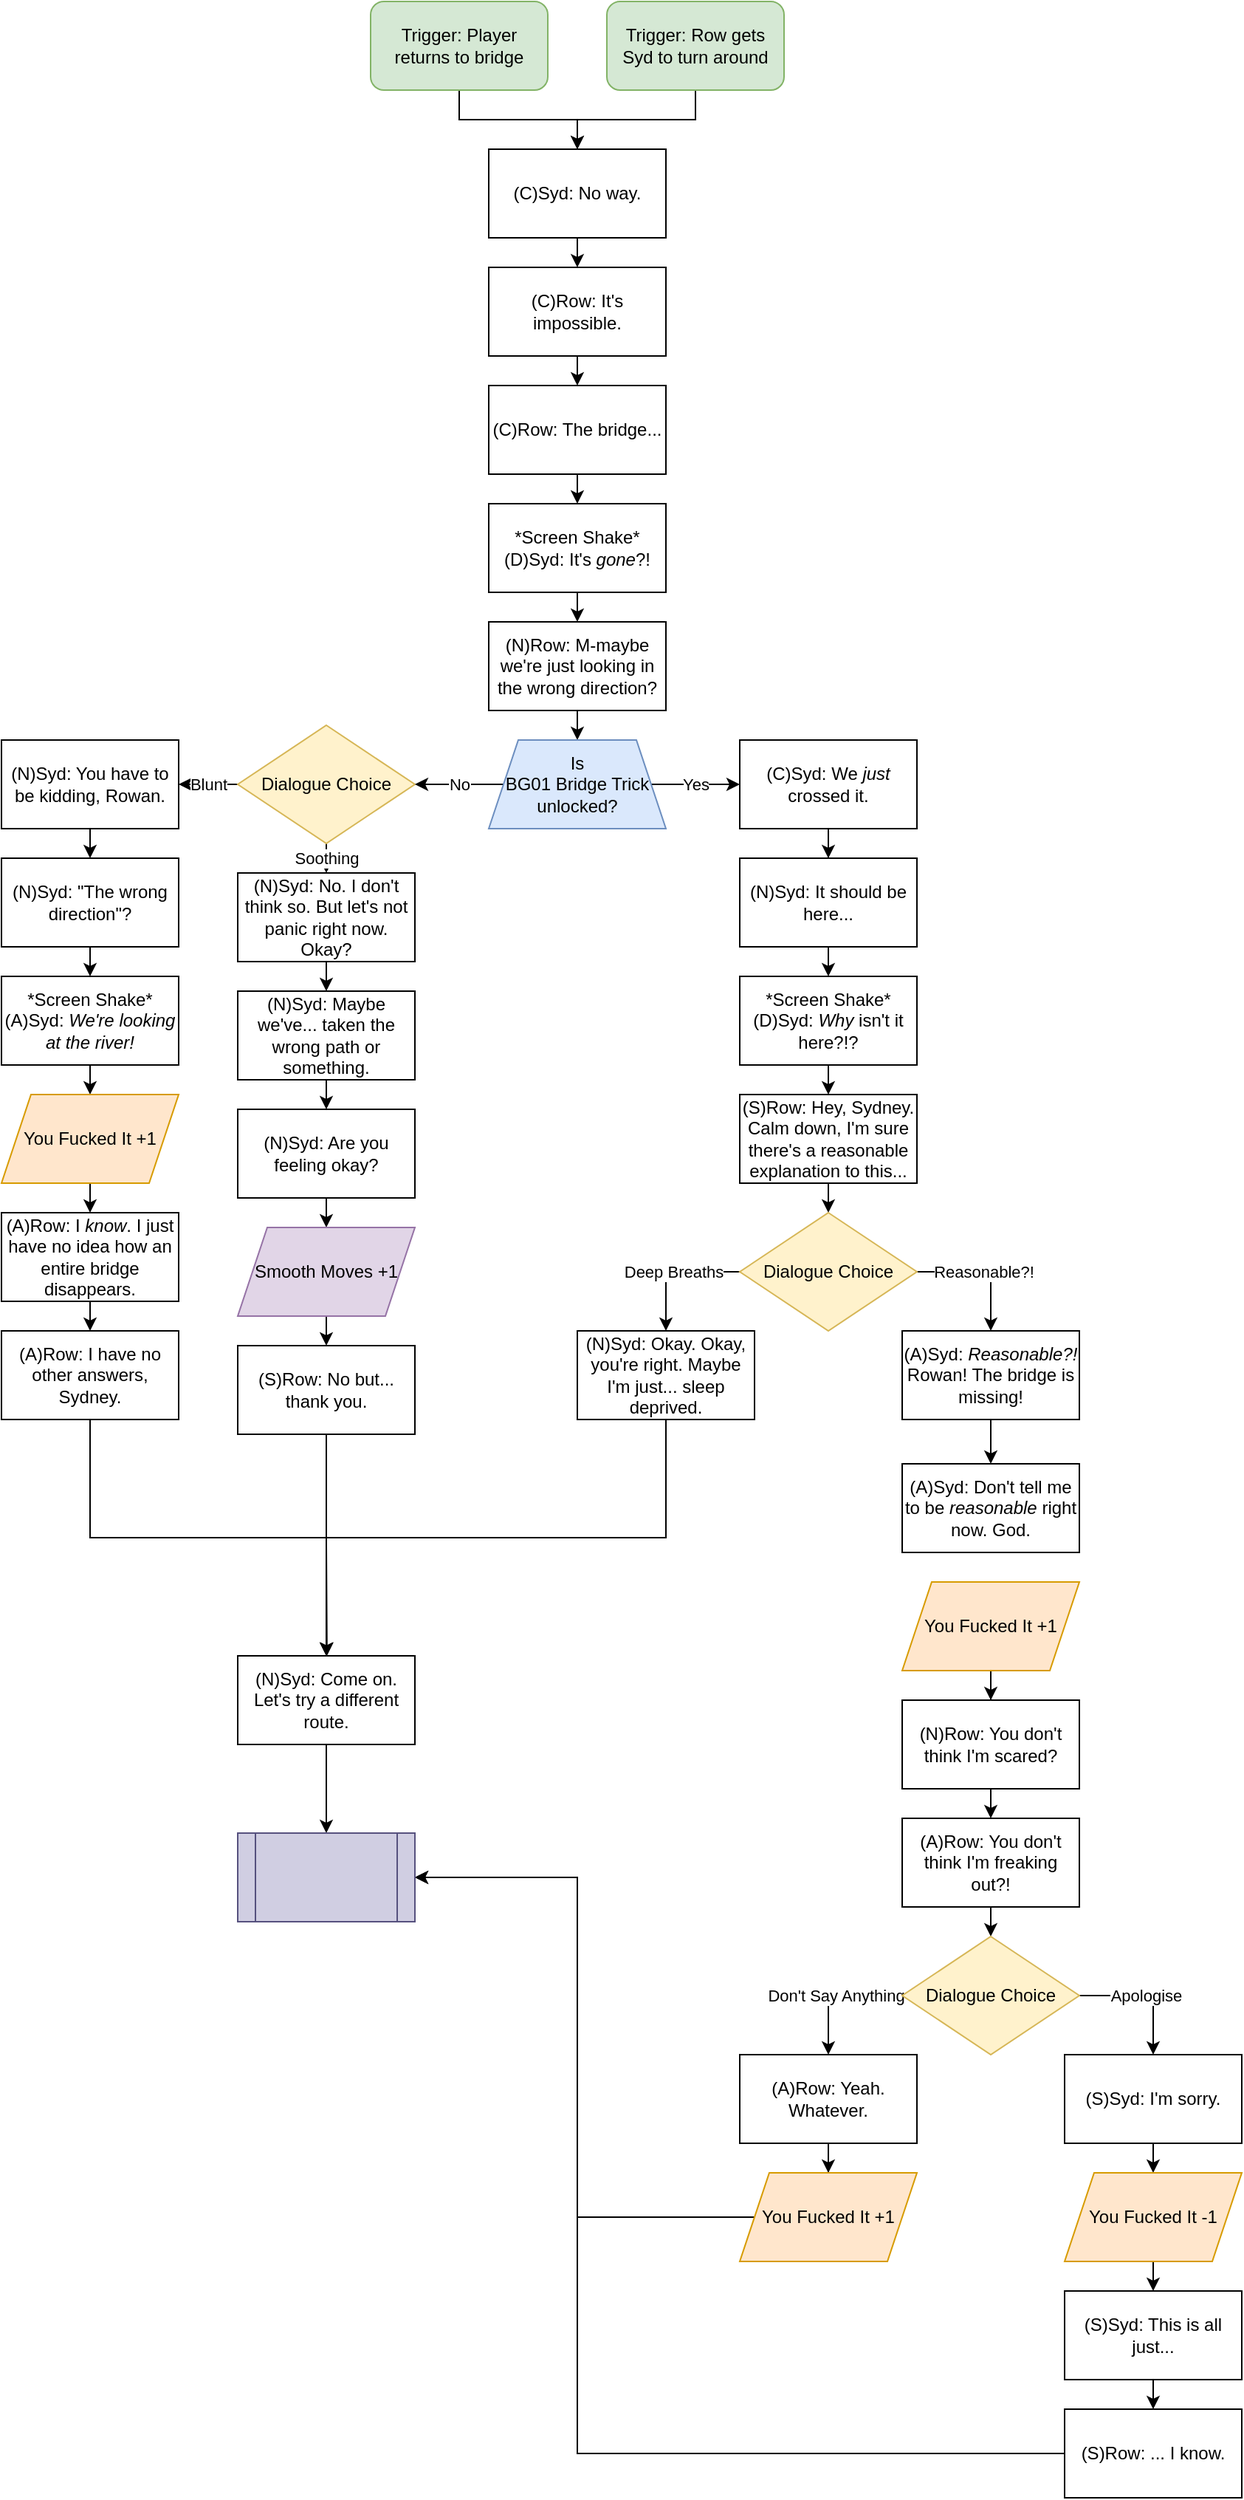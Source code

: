 <mxfile version="19.0.3" type="github"><diagram id="9kjxsSzBzSPPYm4meUas" name="Page-1"><mxGraphModel dx="2181" dy="743" grid="1" gridSize="10" guides="1" tooltips="1" connect="1" arrows="1" fold="1" page="1" pageScale="1" pageWidth="827" pageHeight="1169" math="0" shadow="0"><root><mxCell id="0"/><mxCell id="1" parent="0"/><mxCell id="xTz2qVZ7E3CjBbWI0PWP-5" style="edgeStyle=orthogonalEdgeStyle;rounded=0;orthogonalLoop=1;jettySize=auto;html=1;exitX=0.5;exitY=1;exitDx=0;exitDy=0;" parent="1" source="xTz2qVZ7E3CjBbWI0PWP-1" target="xTz2qVZ7E3CjBbWI0PWP-3" edge="1"><mxGeometry relative="1" as="geometry"/></mxCell><mxCell id="xTz2qVZ7E3CjBbWI0PWP-1" value="Trigger: Player returns to bridge" style="rounded=1;whiteSpace=wrap;html=1;fillColor=#d5e8d4;strokeColor=#82b366;" parent="1" vertex="1"><mxGeometry x="120" y="40" width="120" height="60" as="geometry"/></mxCell><mxCell id="xTz2qVZ7E3CjBbWI0PWP-7" style="edgeStyle=orthogonalEdgeStyle;rounded=0;orthogonalLoop=1;jettySize=auto;html=1;exitX=0.5;exitY=1;exitDx=0;exitDy=0;entryX=0.5;entryY=0;entryDx=0;entryDy=0;" parent="1" source="xTz2qVZ7E3CjBbWI0PWP-2" target="xTz2qVZ7E3CjBbWI0PWP-3" edge="1"><mxGeometry relative="1" as="geometry"/></mxCell><mxCell id="xTz2qVZ7E3CjBbWI0PWP-2" value="Trigger: Row gets Syd to turn around" style="rounded=1;whiteSpace=wrap;html=1;fillColor=#d5e8d4;strokeColor=#82b366;" parent="1" vertex="1"><mxGeometry x="280" y="40" width="120" height="60" as="geometry"/></mxCell><mxCell id="JfqWmqjablxnrraqIKSU-7" style="edgeStyle=orthogonalEdgeStyle;rounded=0;orthogonalLoop=1;jettySize=auto;html=1;exitX=0.5;exitY=1;exitDx=0;exitDy=0;entryX=0.5;entryY=0;entryDx=0;entryDy=0;" edge="1" parent="1" source="xTz2qVZ7E3CjBbWI0PWP-3" target="xTz2qVZ7E3CjBbWI0PWP-8"><mxGeometry relative="1" as="geometry"/></mxCell><mxCell id="xTz2qVZ7E3CjBbWI0PWP-3" value="(C)Syd: No way." style="rounded=0;whiteSpace=wrap;html=1;" parent="1" vertex="1"><mxGeometry x="200" y="140" width="120" height="60" as="geometry"/></mxCell><mxCell id="JfqWmqjablxnrraqIKSU-8" style="edgeStyle=orthogonalEdgeStyle;rounded=0;orthogonalLoop=1;jettySize=auto;html=1;exitX=0.5;exitY=1;exitDx=0;exitDy=0;entryX=0.5;entryY=0;entryDx=0;entryDy=0;" edge="1" parent="1" source="xTz2qVZ7E3CjBbWI0PWP-8" target="xTz2qVZ7E3CjBbWI0PWP-16"><mxGeometry relative="1" as="geometry"/></mxCell><mxCell id="xTz2qVZ7E3CjBbWI0PWP-8" value="(C)Row: It's impossible." style="rounded=0;whiteSpace=wrap;html=1;" parent="1" vertex="1"><mxGeometry x="200" y="220" width="120" height="60" as="geometry"/></mxCell><mxCell id="JfqWmqjablxnrraqIKSU-12" style="edgeStyle=orthogonalEdgeStyle;rounded=0;orthogonalLoop=1;jettySize=auto;html=1;exitX=0.5;exitY=1;exitDx=0;exitDy=0;entryX=0.5;entryY=0;entryDx=0;entryDy=0;" edge="1" parent="1" source="xTz2qVZ7E3CjBbWI0PWP-9" target="JfqWmqjablxnrraqIKSU-5"><mxGeometry relative="1" as="geometry"/></mxCell><mxCell id="xTz2qVZ7E3CjBbWI0PWP-9" value="(N)Syd: It should be here..." style="rounded=0;whiteSpace=wrap;html=1;" parent="1" vertex="1"><mxGeometry x="370" y="620" width="120" height="60" as="geometry"/></mxCell><mxCell id="JfqWmqjablxnrraqIKSU-3" style="edgeStyle=orthogonalEdgeStyle;rounded=0;orthogonalLoop=1;jettySize=auto;html=1;exitX=0.5;exitY=1;exitDx=0;exitDy=0;" edge="1" parent="1" source="xTz2qVZ7E3CjBbWI0PWP-10" target="xTz2qVZ7E3CjBbWI0PWP-9"><mxGeometry relative="1" as="geometry"/></mxCell><mxCell id="xTz2qVZ7E3CjBbWI0PWP-10" value="(C)Syd: We &lt;i&gt;just&lt;/i&gt; crossed it." style="rounded=0;whiteSpace=wrap;html=1;" parent="1" vertex="1"><mxGeometry x="370" y="540" width="120" height="60" as="geometry"/></mxCell><mxCell id="JfqWmqjablxnrraqIKSU-57" style="edgeStyle=orthogonalEdgeStyle;rounded=0;orthogonalLoop=1;jettySize=auto;html=1;exitX=0.5;exitY=1;exitDx=0;exitDy=0;entryX=0.5;entryY=0;entryDx=0;entryDy=0;" edge="1" parent="1" source="xTz2qVZ7E3CjBbWI0PWP-12" target="JfqWmqjablxnrraqIKSU-55"><mxGeometry relative="1" as="geometry"/></mxCell><mxCell id="xTz2qVZ7E3CjBbWI0PWP-12" value="(N)Syd: No. I don't think so. But let's not panic right now. Okay?" style="rounded=0;whiteSpace=wrap;html=1;" parent="1" vertex="1"><mxGeometry x="30" y="630" width="120" height="60" as="geometry"/></mxCell><mxCell id="JfqWmqjablxnrraqIKSU-46" style="edgeStyle=orthogonalEdgeStyle;rounded=0;orthogonalLoop=1;jettySize=auto;html=1;exitX=0.5;exitY=1;exitDx=0;exitDy=0;entryX=0.5;entryY=0;entryDx=0;entryDy=0;" edge="1" parent="1" source="xTz2qVZ7E3CjBbWI0PWP-13" target="JfqWmqjablxnrraqIKSU-44"><mxGeometry relative="1" as="geometry"/></mxCell><mxCell id="xTz2qVZ7E3CjBbWI0PWP-13" value="(N)Syd: You have to be kidding, Rowan." style="rounded=0;whiteSpace=wrap;html=1;" parent="1" vertex="1"><mxGeometry x="-130" y="540" width="120" height="60" as="geometry"/></mxCell><mxCell id="JfqWmqjablxnrraqIKSU-11" style="edgeStyle=orthogonalEdgeStyle;rounded=0;orthogonalLoop=1;jettySize=auto;html=1;exitX=0.5;exitY=1;exitDx=0;exitDy=0;entryX=0.5;entryY=0;entryDx=0;entryDy=0;" edge="1" parent="1" source="xTz2qVZ7E3CjBbWI0PWP-14" target="xTz2qVZ7E3CjBbWI0PWP-25"><mxGeometry relative="1" as="geometry"/></mxCell><mxCell id="xTz2qVZ7E3CjBbWI0PWP-14" value="(N)Row: M-maybe we're just looking in the wrong direction?" style="rounded=0;whiteSpace=wrap;html=1;" parent="1" vertex="1"><mxGeometry x="200" y="460" width="120" height="60" as="geometry"/></mxCell><mxCell id="JfqWmqjablxnrraqIKSU-10" style="edgeStyle=orthogonalEdgeStyle;rounded=0;orthogonalLoop=1;jettySize=auto;html=1;exitX=0.5;exitY=1;exitDx=0;exitDy=0;entryX=0.5;entryY=0;entryDx=0;entryDy=0;" edge="1" parent="1" source="xTz2qVZ7E3CjBbWI0PWP-15" target="xTz2qVZ7E3CjBbWI0PWP-14"><mxGeometry relative="1" as="geometry"/></mxCell><mxCell id="xTz2qVZ7E3CjBbWI0PWP-15" value="&lt;div&gt;*Screen Shake*&lt;br&gt;&lt;/div&gt;&lt;div&gt;(D)Syd: It's &lt;i&gt;gone&lt;/i&gt;?!&lt;/div&gt;" style="rounded=0;whiteSpace=wrap;html=1;" parent="1" vertex="1"><mxGeometry x="200" y="380" width="120" height="60" as="geometry"/></mxCell><mxCell id="JfqWmqjablxnrraqIKSU-9" style="edgeStyle=orthogonalEdgeStyle;rounded=0;orthogonalLoop=1;jettySize=auto;html=1;exitX=0.5;exitY=1;exitDx=0;exitDy=0;entryX=0.5;entryY=0;entryDx=0;entryDy=0;" edge="1" parent="1" source="xTz2qVZ7E3CjBbWI0PWP-16" target="xTz2qVZ7E3CjBbWI0PWP-15"><mxGeometry relative="1" as="geometry"/></mxCell><mxCell id="xTz2qVZ7E3CjBbWI0PWP-16" value="(C)Row: The bridge..." style="rounded=0;whiteSpace=wrap;html=1;" parent="1" vertex="1"><mxGeometry x="200" y="300" width="120" height="60" as="geometry"/></mxCell><mxCell id="xTz2qVZ7E3CjBbWI0PWP-18" value="Blunt" style="edgeStyle=orthogonalEdgeStyle;rounded=0;orthogonalLoop=1;jettySize=auto;html=1;exitX=0;exitY=0.5;exitDx=0;exitDy=0;entryX=1;entryY=0.5;entryDx=0;entryDy=0;" parent="1" source="xTz2qVZ7E3CjBbWI0PWP-17" target="xTz2qVZ7E3CjBbWI0PWP-13" edge="1"><mxGeometry relative="1" as="geometry"/></mxCell><mxCell id="xTz2qVZ7E3CjBbWI0PWP-19" value="Soothing" style="edgeStyle=orthogonalEdgeStyle;rounded=0;orthogonalLoop=1;jettySize=auto;html=1;exitX=0.5;exitY=1;exitDx=0;exitDy=0;entryX=0.5;entryY=0;entryDx=0;entryDy=0;" parent="1" source="xTz2qVZ7E3CjBbWI0PWP-17" target="xTz2qVZ7E3CjBbWI0PWP-12" edge="1"><mxGeometry relative="1" as="geometry"/></mxCell><mxCell id="xTz2qVZ7E3CjBbWI0PWP-17" value="Dialogue Choice" style="rhombus;whiteSpace=wrap;html=1;fillColor=#fff2cc;strokeColor=#d6b656;" parent="1" vertex="1"><mxGeometry x="30" y="530" width="120" height="80" as="geometry"/></mxCell><mxCell id="JfqWmqjablxnrraqIKSU-1" value="No" style="edgeStyle=orthogonalEdgeStyle;rounded=0;orthogonalLoop=1;jettySize=auto;html=1;exitX=0;exitY=0.5;exitDx=0;exitDy=0;entryX=1;entryY=0.5;entryDx=0;entryDy=0;" edge="1" parent="1" source="xTz2qVZ7E3CjBbWI0PWP-25" target="xTz2qVZ7E3CjBbWI0PWP-17"><mxGeometry relative="1" as="geometry"/></mxCell><mxCell id="JfqWmqjablxnrraqIKSU-2" value="Yes" style="edgeStyle=orthogonalEdgeStyle;rounded=0;orthogonalLoop=1;jettySize=auto;html=1;exitX=1;exitY=0.5;exitDx=0;exitDy=0;entryX=0;entryY=0.5;entryDx=0;entryDy=0;" edge="1" parent="1" source="xTz2qVZ7E3CjBbWI0PWP-25" target="xTz2qVZ7E3CjBbWI0PWP-10"><mxGeometry relative="1" as="geometry"/></mxCell><mxCell id="xTz2qVZ7E3CjBbWI0PWP-25" value="&lt;div&gt;Is &lt;br&gt;&lt;/div&gt;&lt;div&gt;BG01 Bridge Trick unlocked?&lt;/div&gt;" style="shape=trapezoid;perimeter=trapezoidPerimeter;whiteSpace=wrap;html=1;fixedSize=1;fillColor=#dae8fc;strokeColor=#6c8ebf;" parent="1" vertex="1"><mxGeometry x="200" y="540" width="120" height="60" as="geometry"/></mxCell><mxCell id="JfqWmqjablxnrraqIKSU-13" style="edgeStyle=orthogonalEdgeStyle;rounded=0;orthogonalLoop=1;jettySize=auto;html=1;exitX=0.5;exitY=1;exitDx=0;exitDy=0;entryX=0.5;entryY=0;entryDx=0;entryDy=0;" edge="1" parent="1" source="JfqWmqjablxnrraqIKSU-5" target="JfqWmqjablxnrraqIKSU-6"><mxGeometry relative="1" as="geometry"/></mxCell><mxCell id="JfqWmqjablxnrraqIKSU-5" value="&lt;div&gt;*Screen Shake*&lt;/div&gt;&lt;div&gt;(D)Syd: &lt;i&gt;Why&lt;/i&gt; isn't it here?!?&lt;br&gt;&lt;/div&gt;" style="rounded=0;whiteSpace=wrap;html=1;" vertex="1" parent="1"><mxGeometry x="370" y="700" width="120" height="60" as="geometry"/></mxCell><mxCell id="JfqWmqjablxnrraqIKSU-15" style="edgeStyle=orthogonalEdgeStyle;rounded=0;orthogonalLoop=1;jettySize=auto;html=1;exitX=0.5;exitY=1;exitDx=0;exitDy=0;entryX=0.5;entryY=0;entryDx=0;entryDy=0;" edge="1" parent="1" source="JfqWmqjablxnrraqIKSU-6" target="JfqWmqjablxnrraqIKSU-14"><mxGeometry relative="1" as="geometry"/></mxCell><mxCell id="JfqWmqjablxnrraqIKSU-6" value="(S)Row: Hey, Sydney. Calm down, I'm sure there's a reasonable explanation to this..." style="rounded=0;whiteSpace=wrap;html=1;" vertex="1" parent="1"><mxGeometry x="370" y="780" width="120" height="60" as="geometry"/></mxCell><mxCell id="JfqWmqjablxnrraqIKSU-18" value="Reasonable?!" style="edgeStyle=orthogonalEdgeStyle;rounded=0;orthogonalLoop=1;jettySize=auto;html=1;exitX=1;exitY=0.5;exitDx=0;exitDy=0;entryX=0.5;entryY=0;entryDx=0;entryDy=0;" edge="1" parent="1" source="JfqWmqjablxnrraqIKSU-14" target="JfqWmqjablxnrraqIKSU-16"><mxGeometry relative="1" as="geometry"/></mxCell><mxCell id="JfqWmqjablxnrraqIKSU-19" value="Deep Breaths" style="edgeStyle=orthogonalEdgeStyle;rounded=0;orthogonalLoop=1;jettySize=auto;html=1;exitX=0;exitY=0.5;exitDx=0;exitDy=0;entryX=0.5;entryY=0;entryDx=0;entryDy=0;" edge="1" parent="1" source="JfqWmqjablxnrraqIKSU-14" target="JfqWmqjablxnrraqIKSU-17"><mxGeometry relative="1" as="geometry"/></mxCell><mxCell id="JfqWmqjablxnrraqIKSU-14" value="Dialogue Choice" style="rhombus;whiteSpace=wrap;html=1;fillColor=#fff2cc;strokeColor=#d6b656;" vertex="1" parent="1"><mxGeometry x="370" y="860" width="120" height="80" as="geometry"/></mxCell><mxCell id="JfqWmqjablxnrraqIKSU-21" style="edgeStyle=orthogonalEdgeStyle;rounded=0;orthogonalLoop=1;jettySize=auto;html=1;exitX=0.5;exitY=1;exitDx=0;exitDy=0;entryX=0.5;entryY=0;entryDx=0;entryDy=0;" edge="1" parent="1" source="JfqWmqjablxnrraqIKSU-16" target="JfqWmqjablxnrraqIKSU-20"><mxGeometry relative="1" as="geometry"/></mxCell><mxCell id="JfqWmqjablxnrraqIKSU-16" value="(A)Syd: &lt;i&gt;Reasonable?! &lt;/i&gt;Rowan! The bridge is missing!" style="rounded=0;whiteSpace=wrap;html=1;" vertex="1" parent="1"><mxGeometry x="480" y="940" width="120" height="60" as="geometry"/></mxCell><mxCell id="JfqWmqjablxnrraqIKSU-70" style="edgeStyle=orthogonalEdgeStyle;rounded=0;orthogonalLoop=1;jettySize=auto;html=1;exitX=0.5;exitY=1;exitDx=0;exitDy=0;entryX=0.5;entryY=0;entryDx=0;entryDy=0;" edge="1" parent="1" source="JfqWmqjablxnrraqIKSU-17" target="JfqWmqjablxnrraqIKSU-66"><mxGeometry relative="1" as="geometry"/></mxCell><mxCell id="JfqWmqjablxnrraqIKSU-17" value="(N)Syd: Okay. Okay, you're right. Maybe I'm just... sleep deprived." style="rounded=0;whiteSpace=wrap;html=1;" vertex="1" parent="1"><mxGeometry x="260" y="940" width="120" height="60" as="geometry"/></mxCell><mxCell id="JfqWmqjablxnrraqIKSU-20" value="(A)Syd: Don't tell me to be &lt;i&gt;reasonable&lt;/i&gt; right now. God." style="rounded=0;whiteSpace=wrap;html=1;" vertex="1" parent="1"><mxGeometry x="480" y="1030" width="120" height="60" as="geometry"/></mxCell><mxCell id="JfqWmqjablxnrraqIKSU-31" style="edgeStyle=orthogonalEdgeStyle;rounded=0;orthogonalLoop=1;jettySize=auto;html=1;exitX=0.5;exitY=1;exitDx=0;exitDy=0;entryX=0.5;entryY=0;entryDx=0;entryDy=0;" edge="1" parent="1" source="JfqWmqjablxnrraqIKSU-22" target="JfqWmqjablxnrraqIKSU-24"><mxGeometry relative="1" as="geometry"/></mxCell><mxCell id="JfqWmqjablxnrraqIKSU-22" value="(N)Row: You don't think I'm scared?" style="rounded=0;whiteSpace=wrap;html=1;" vertex="1" parent="1"><mxGeometry x="480" y="1190" width="120" height="60" as="geometry"/></mxCell><mxCell id="JfqWmqjablxnrraqIKSU-32" style="edgeStyle=orthogonalEdgeStyle;rounded=0;orthogonalLoop=1;jettySize=auto;html=1;exitX=0.5;exitY=1;exitDx=0;exitDy=0;entryX=0.5;entryY=0;entryDx=0;entryDy=0;" edge="1" parent="1" source="JfqWmqjablxnrraqIKSU-24" target="JfqWmqjablxnrraqIKSU-26"><mxGeometry relative="1" as="geometry"/></mxCell><mxCell id="JfqWmqjablxnrraqIKSU-24" value="(A)Row: You don't think I'm freaking out?!" style="rounded=0;whiteSpace=wrap;html=1;" vertex="1" parent="1"><mxGeometry x="480" y="1270" width="120" height="60" as="geometry"/></mxCell><mxCell id="JfqWmqjablxnrraqIKSU-29" value="Apologise" style="edgeStyle=orthogonalEdgeStyle;rounded=0;orthogonalLoop=1;jettySize=auto;html=1;exitX=1;exitY=0.5;exitDx=0;exitDy=0;entryX=0.5;entryY=0;entryDx=0;entryDy=0;" edge="1" parent="1" source="JfqWmqjablxnrraqIKSU-26" target="JfqWmqjablxnrraqIKSU-27"><mxGeometry relative="1" as="geometry"/></mxCell><mxCell id="JfqWmqjablxnrraqIKSU-30" value="Don't Say Anything" style="edgeStyle=orthogonalEdgeStyle;rounded=0;orthogonalLoop=1;jettySize=auto;html=1;exitX=0;exitY=0.5;exitDx=0;exitDy=0;entryX=0.5;entryY=0;entryDx=0;entryDy=0;" edge="1" parent="1" source="JfqWmqjablxnrraqIKSU-26" target="JfqWmqjablxnrraqIKSU-28"><mxGeometry relative="1" as="geometry"/></mxCell><mxCell id="JfqWmqjablxnrraqIKSU-26" value="Dialogue Choice" style="rhombus;whiteSpace=wrap;html=1;fillColor=#fff2cc;strokeColor=#d6b656;" vertex="1" parent="1"><mxGeometry x="480" y="1350" width="120" height="80" as="geometry"/></mxCell><mxCell id="JfqWmqjablxnrraqIKSU-37" style="edgeStyle=orthogonalEdgeStyle;rounded=0;orthogonalLoop=1;jettySize=auto;html=1;exitX=0.5;exitY=1;exitDx=0;exitDy=0;entryX=0.5;entryY=0;entryDx=0;entryDy=0;" edge="1" parent="1" source="JfqWmqjablxnrraqIKSU-27" target="JfqWmqjablxnrraqIKSU-36"><mxGeometry relative="1" as="geometry"/></mxCell><mxCell id="JfqWmqjablxnrraqIKSU-27" value="(S)Syd: I'm sorry." style="rounded=0;whiteSpace=wrap;html=1;" vertex="1" parent="1"><mxGeometry x="590" y="1430" width="120" height="60" as="geometry"/></mxCell><mxCell id="JfqWmqjablxnrraqIKSU-43" style="edgeStyle=orthogonalEdgeStyle;rounded=0;orthogonalLoop=1;jettySize=auto;html=1;exitX=0.5;exitY=1;exitDx=0;exitDy=0;" edge="1" parent="1" source="JfqWmqjablxnrraqIKSU-28" target="JfqWmqjablxnrraqIKSU-42"><mxGeometry relative="1" as="geometry"/></mxCell><mxCell id="JfqWmqjablxnrraqIKSU-28" value="(A)Row: Yeah. Whatever." style="rounded=0;whiteSpace=wrap;html=1;" vertex="1" parent="1"><mxGeometry x="370" y="1430" width="120" height="60" as="geometry"/></mxCell><mxCell id="JfqWmqjablxnrraqIKSU-35" style="edgeStyle=orthogonalEdgeStyle;rounded=0;orthogonalLoop=1;jettySize=auto;html=1;exitX=0.5;exitY=1;exitDx=0;exitDy=0;" edge="1" parent="1" source="JfqWmqjablxnrraqIKSU-34" target="JfqWmqjablxnrraqIKSU-22"><mxGeometry relative="1" as="geometry"/></mxCell><mxCell id="JfqWmqjablxnrraqIKSU-34" value="You Fucked It +1" style="shape=parallelogram;perimeter=parallelogramPerimeter;whiteSpace=wrap;html=1;fixedSize=1;fillColor=#ffe6cc;strokeColor=#d79b00;" vertex="1" parent="1"><mxGeometry x="480" y="1110" width="120" height="60" as="geometry"/></mxCell><mxCell id="JfqWmqjablxnrraqIKSU-39" style="edgeStyle=orthogonalEdgeStyle;rounded=0;orthogonalLoop=1;jettySize=auto;html=1;exitX=0.5;exitY=1;exitDx=0;exitDy=0;entryX=0.5;entryY=0;entryDx=0;entryDy=0;" edge="1" parent="1" source="JfqWmqjablxnrraqIKSU-36" target="JfqWmqjablxnrraqIKSU-38"><mxGeometry relative="1" as="geometry"/></mxCell><mxCell id="JfqWmqjablxnrraqIKSU-36" value="You Fucked It -1" style="shape=parallelogram;perimeter=parallelogramPerimeter;whiteSpace=wrap;html=1;fixedSize=1;fillColor=#ffe6cc;strokeColor=#d79b00;" vertex="1" parent="1"><mxGeometry x="590" y="1510" width="120" height="60" as="geometry"/></mxCell><mxCell id="JfqWmqjablxnrraqIKSU-41" style="edgeStyle=orthogonalEdgeStyle;rounded=0;orthogonalLoop=1;jettySize=auto;html=1;exitX=0.5;exitY=1;exitDx=0;exitDy=0;entryX=0.5;entryY=0;entryDx=0;entryDy=0;" edge="1" parent="1" source="JfqWmqjablxnrraqIKSU-38" target="JfqWmqjablxnrraqIKSU-40"><mxGeometry relative="1" as="geometry"/></mxCell><mxCell id="JfqWmqjablxnrraqIKSU-38" value="(S)Syd: This is all just..." style="rounded=0;whiteSpace=wrap;html=1;" vertex="1" parent="1"><mxGeometry x="590" y="1590" width="120" height="60" as="geometry"/></mxCell><mxCell id="JfqWmqjablxnrraqIKSU-74" style="edgeStyle=orthogonalEdgeStyle;rounded=0;orthogonalLoop=1;jettySize=auto;html=1;exitX=0;exitY=0.5;exitDx=0;exitDy=0;entryX=1;entryY=0.5;entryDx=0;entryDy=0;" edge="1" parent="1" source="JfqWmqjablxnrraqIKSU-40" target="JfqWmqjablxnrraqIKSU-67"><mxGeometry relative="1" as="geometry"><Array as="points"><mxPoint x="260" y="1700"/><mxPoint x="260" y="1310"/></Array></mxGeometry></mxCell><mxCell id="JfqWmqjablxnrraqIKSU-40" value="(S)Row: ... I know." style="rounded=0;whiteSpace=wrap;html=1;" vertex="1" parent="1"><mxGeometry x="590" y="1670" width="120" height="60" as="geometry"/></mxCell><mxCell id="JfqWmqjablxnrraqIKSU-72" style="edgeStyle=orthogonalEdgeStyle;rounded=0;orthogonalLoop=1;jettySize=auto;html=1;exitX=0;exitY=0.5;exitDx=0;exitDy=0;entryX=1;entryY=0.5;entryDx=0;entryDy=0;" edge="1" parent="1" source="JfqWmqjablxnrraqIKSU-42" target="JfqWmqjablxnrraqIKSU-67"><mxGeometry relative="1" as="geometry"/></mxCell><mxCell id="JfqWmqjablxnrraqIKSU-42" value="You Fucked It +1" style="shape=parallelogram;perimeter=parallelogramPerimeter;whiteSpace=wrap;html=1;fixedSize=1;fillColor=#ffe6cc;strokeColor=#d79b00;" vertex="1" parent="1"><mxGeometry x="370" y="1510" width="120" height="60" as="geometry"/></mxCell><mxCell id="JfqWmqjablxnrraqIKSU-47" style="edgeStyle=orthogonalEdgeStyle;rounded=0;orthogonalLoop=1;jettySize=auto;html=1;exitX=0.5;exitY=1;exitDx=0;exitDy=0;entryX=0.5;entryY=0;entryDx=0;entryDy=0;" edge="1" parent="1" source="JfqWmqjablxnrraqIKSU-44" target="JfqWmqjablxnrraqIKSU-45"><mxGeometry relative="1" as="geometry"/></mxCell><mxCell id="JfqWmqjablxnrraqIKSU-44" value="(N)Syd: &quot;The wrong direction&quot;?" style="rounded=0;whiteSpace=wrap;html=1;" vertex="1" parent="1"><mxGeometry x="-130" y="620" width="120" height="60" as="geometry"/></mxCell><mxCell id="JfqWmqjablxnrraqIKSU-49" style="edgeStyle=orthogonalEdgeStyle;rounded=0;orthogonalLoop=1;jettySize=auto;html=1;exitX=0.5;exitY=1;exitDx=0;exitDy=0;entryX=0.5;entryY=0;entryDx=0;entryDy=0;" edge="1" parent="1" source="JfqWmqjablxnrraqIKSU-45" target="JfqWmqjablxnrraqIKSU-48"><mxGeometry relative="1" as="geometry"/></mxCell><mxCell id="JfqWmqjablxnrraqIKSU-45" value="*Screen Shake*&lt;br&gt;(A)Syd: &lt;i&gt;We're looking at the river!&lt;/i&gt;" style="rounded=0;whiteSpace=wrap;html=1;" vertex="1" parent="1"><mxGeometry x="-130" y="700" width="120" height="60" as="geometry"/></mxCell><mxCell id="JfqWmqjablxnrraqIKSU-52" style="edgeStyle=orthogonalEdgeStyle;rounded=0;orthogonalLoop=1;jettySize=auto;html=1;exitX=0.5;exitY=1;exitDx=0;exitDy=0;entryX=0.5;entryY=0;entryDx=0;entryDy=0;" edge="1" parent="1" source="JfqWmqjablxnrraqIKSU-48" target="JfqWmqjablxnrraqIKSU-50"><mxGeometry relative="1" as="geometry"/></mxCell><mxCell id="JfqWmqjablxnrraqIKSU-48" value="You Fucked It +1" style="shape=parallelogram;perimeter=parallelogramPerimeter;whiteSpace=wrap;html=1;fixedSize=1;fillColor=#ffe6cc;strokeColor=#d79b00;" vertex="1" parent="1"><mxGeometry x="-130" y="780" width="120" height="60" as="geometry"/></mxCell><mxCell id="JfqWmqjablxnrraqIKSU-64" style="edgeStyle=orthogonalEdgeStyle;rounded=0;orthogonalLoop=1;jettySize=auto;html=1;exitX=0.5;exitY=1;exitDx=0;exitDy=0;entryX=0.5;entryY=0;entryDx=0;entryDy=0;" edge="1" parent="1" source="JfqWmqjablxnrraqIKSU-50" target="JfqWmqjablxnrraqIKSU-53"><mxGeometry relative="1" as="geometry"/></mxCell><mxCell id="JfqWmqjablxnrraqIKSU-50" value="(A)Row: I &lt;i&gt;know&lt;/i&gt;. I just have no idea how an entire bridge disappears. " style="rounded=0;whiteSpace=wrap;html=1;" vertex="1" parent="1"><mxGeometry x="-130" y="860" width="120" height="60" as="geometry"/></mxCell><mxCell id="JfqWmqjablxnrraqIKSU-68" style="edgeStyle=orthogonalEdgeStyle;rounded=0;orthogonalLoop=1;jettySize=auto;html=1;exitX=0.5;exitY=1;exitDx=0;exitDy=0;entryX=0.5;entryY=0;entryDx=0;entryDy=0;" edge="1" parent="1" source="JfqWmqjablxnrraqIKSU-53" target="JfqWmqjablxnrraqIKSU-66"><mxGeometry relative="1" as="geometry"/></mxCell><mxCell id="JfqWmqjablxnrraqIKSU-53" value="(A)Row: I have no other answers, Sydney." style="rounded=0;whiteSpace=wrap;html=1;" vertex="1" parent="1"><mxGeometry x="-130" y="940" width="120" height="60" as="geometry"/></mxCell><mxCell id="JfqWmqjablxnrraqIKSU-59" style="edgeStyle=orthogonalEdgeStyle;rounded=0;orthogonalLoop=1;jettySize=auto;html=1;exitX=0.5;exitY=1;exitDx=0;exitDy=0;entryX=0.5;entryY=0;entryDx=0;entryDy=0;" edge="1" parent="1" source="JfqWmqjablxnrraqIKSU-55" target="JfqWmqjablxnrraqIKSU-56"><mxGeometry relative="1" as="geometry"/></mxCell><mxCell id="JfqWmqjablxnrraqIKSU-55" value="(N)Syd: Maybe we've... taken the wrong path or something." style="rounded=0;whiteSpace=wrap;html=1;" vertex="1" parent="1"><mxGeometry x="30" y="710" width="120" height="60" as="geometry"/></mxCell><mxCell id="JfqWmqjablxnrraqIKSU-62" style="edgeStyle=orthogonalEdgeStyle;rounded=0;orthogonalLoop=1;jettySize=auto;html=1;exitX=0.5;exitY=1;exitDx=0;exitDy=0;entryX=0.5;entryY=0;entryDx=0;entryDy=0;" edge="1" parent="1" source="JfqWmqjablxnrraqIKSU-56" target="JfqWmqjablxnrraqIKSU-60"><mxGeometry relative="1" as="geometry"/></mxCell><mxCell id="JfqWmqjablxnrraqIKSU-56" value="(N)Syd: Are you feeling okay?" style="rounded=0;whiteSpace=wrap;html=1;" vertex="1" parent="1"><mxGeometry x="30" y="790" width="120" height="60" as="geometry"/></mxCell><mxCell id="JfqWmqjablxnrraqIKSU-65" style="edgeStyle=orthogonalEdgeStyle;rounded=0;orthogonalLoop=1;jettySize=auto;html=1;exitX=0.5;exitY=1;exitDx=0;exitDy=0;entryX=0.5;entryY=0;entryDx=0;entryDy=0;" edge="1" parent="1" source="JfqWmqjablxnrraqIKSU-60" target="JfqWmqjablxnrraqIKSU-63"><mxGeometry relative="1" as="geometry"/></mxCell><mxCell id="JfqWmqjablxnrraqIKSU-60" value="Smooth Moves +1" style="shape=parallelogram;perimeter=parallelogramPerimeter;whiteSpace=wrap;html=1;fixedSize=1;fillColor=#e1d5e7;strokeColor=#9673a6;" vertex="1" parent="1"><mxGeometry x="30" y="870" width="120" height="60" as="geometry"/></mxCell><mxCell id="JfqWmqjablxnrraqIKSU-69" style="edgeStyle=orthogonalEdgeStyle;rounded=0;orthogonalLoop=1;jettySize=auto;html=1;exitX=0.5;exitY=1;exitDx=0;exitDy=0;" edge="1" parent="1" source="JfqWmqjablxnrraqIKSU-63"><mxGeometry relative="1" as="geometry"><mxPoint x="90.429" y="1160" as="targetPoint"/></mxGeometry></mxCell><mxCell id="JfqWmqjablxnrraqIKSU-63" value="(S)Row: No but... thank you." style="rounded=0;whiteSpace=wrap;html=1;" vertex="1" parent="1"><mxGeometry x="30" y="950" width="120" height="60" as="geometry"/></mxCell><mxCell id="JfqWmqjablxnrraqIKSU-71" style="edgeStyle=orthogonalEdgeStyle;rounded=0;orthogonalLoop=1;jettySize=auto;html=1;exitX=0.5;exitY=1;exitDx=0;exitDy=0;entryX=0.5;entryY=0;entryDx=0;entryDy=0;" edge="1" parent="1" source="JfqWmqjablxnrraqIKSU-66" target="JfqWmqjablxnrraqIKSU-67"><mxGeometry relative="1" as="geometry"/></mxCell><mxCell id="JfqWmqjablxnrraqIKSU-66" value="(N)Syd: Come on. Let's try a different route." style="rounded=0;whiteSpace=wrap;html=1;" vertex="1" parent="1"><mxGeometry x="30" y="1160" width="120" height="60" as="geometry"/></mxCell><mxCell id="JfqWmqjablxnrraqIKSU-67" value="" style="shape=process;whiteSpace=wrap;html=1;backgroundOutline=1;fillColor=#d0cee2;strokeColor=#56517e;" vertex="1" parent="1"><mxGeometry x="30" y="1280" width="120" height="60" as="geometry"/></mxCell></root></mxGraphModel></diagram></mxfile>